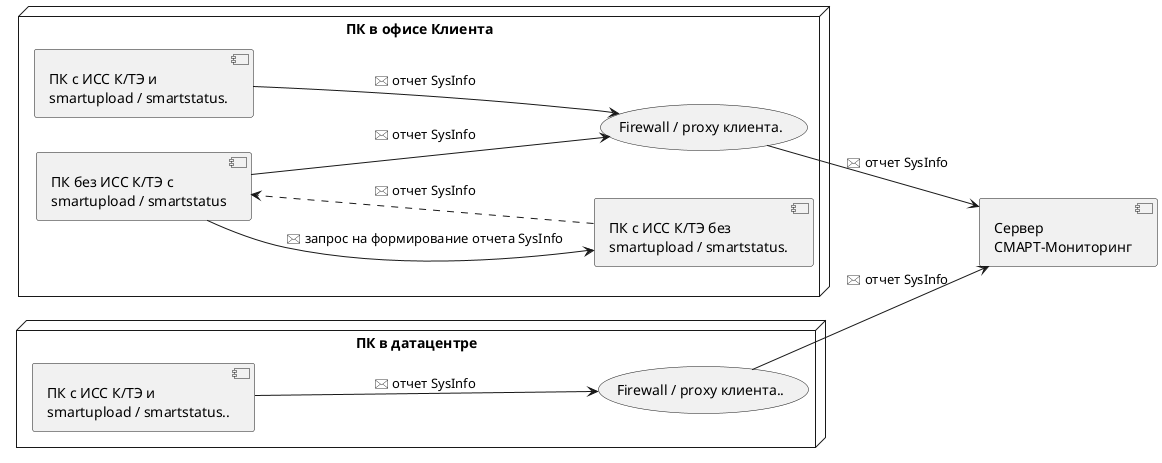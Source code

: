 
@startuml firstDiagram
left to right direction
node "ПК в офисе Клиента" {
    [ПК с ИСС К/ТЭ и\nsmartupload / smartstatus.] --> (Firewall / proxy клиента.): 🖂 отчет SysInfo
    [ПК с ИСС К/ТЭ без\nsmartupload / smartstatus.] ..> [ПК без ИСС К/ТЭ с\nsmartupload / smartstatus]: 🖂 отчет SysInfo
    [ПК без ИСС К/ТЭ с\nsmartupload / smartstatus] --> [ПК с ИСС К/ТЭ без\nsmartupload / smartstatus.]: 🖂 запрос на формирование отчета SysInfo
    [ПК без ИСС К/ТЭ с\nsmartupload / smartstatus] --> (Firewall / proxy клиента.): 🖂 отчет SysInfo
}
node "ПК в датацентре" {
    [ПК с ИСС К/ТЭ и\nsmartupload / smartstatus..] --> (Firewall / proxy клиента..): 🖂 отчет SysInfo
}
[Сервер\nСМАРТ-Мониторинг] <-up- (Firewall / proxy клиента.): 🖂 отчет SysInfo
[Сервер\nСМАРТ-Мониторинг] <-up- (Firewall / proxy клиента..): 🖂 отчет SysInfo
@enduml

